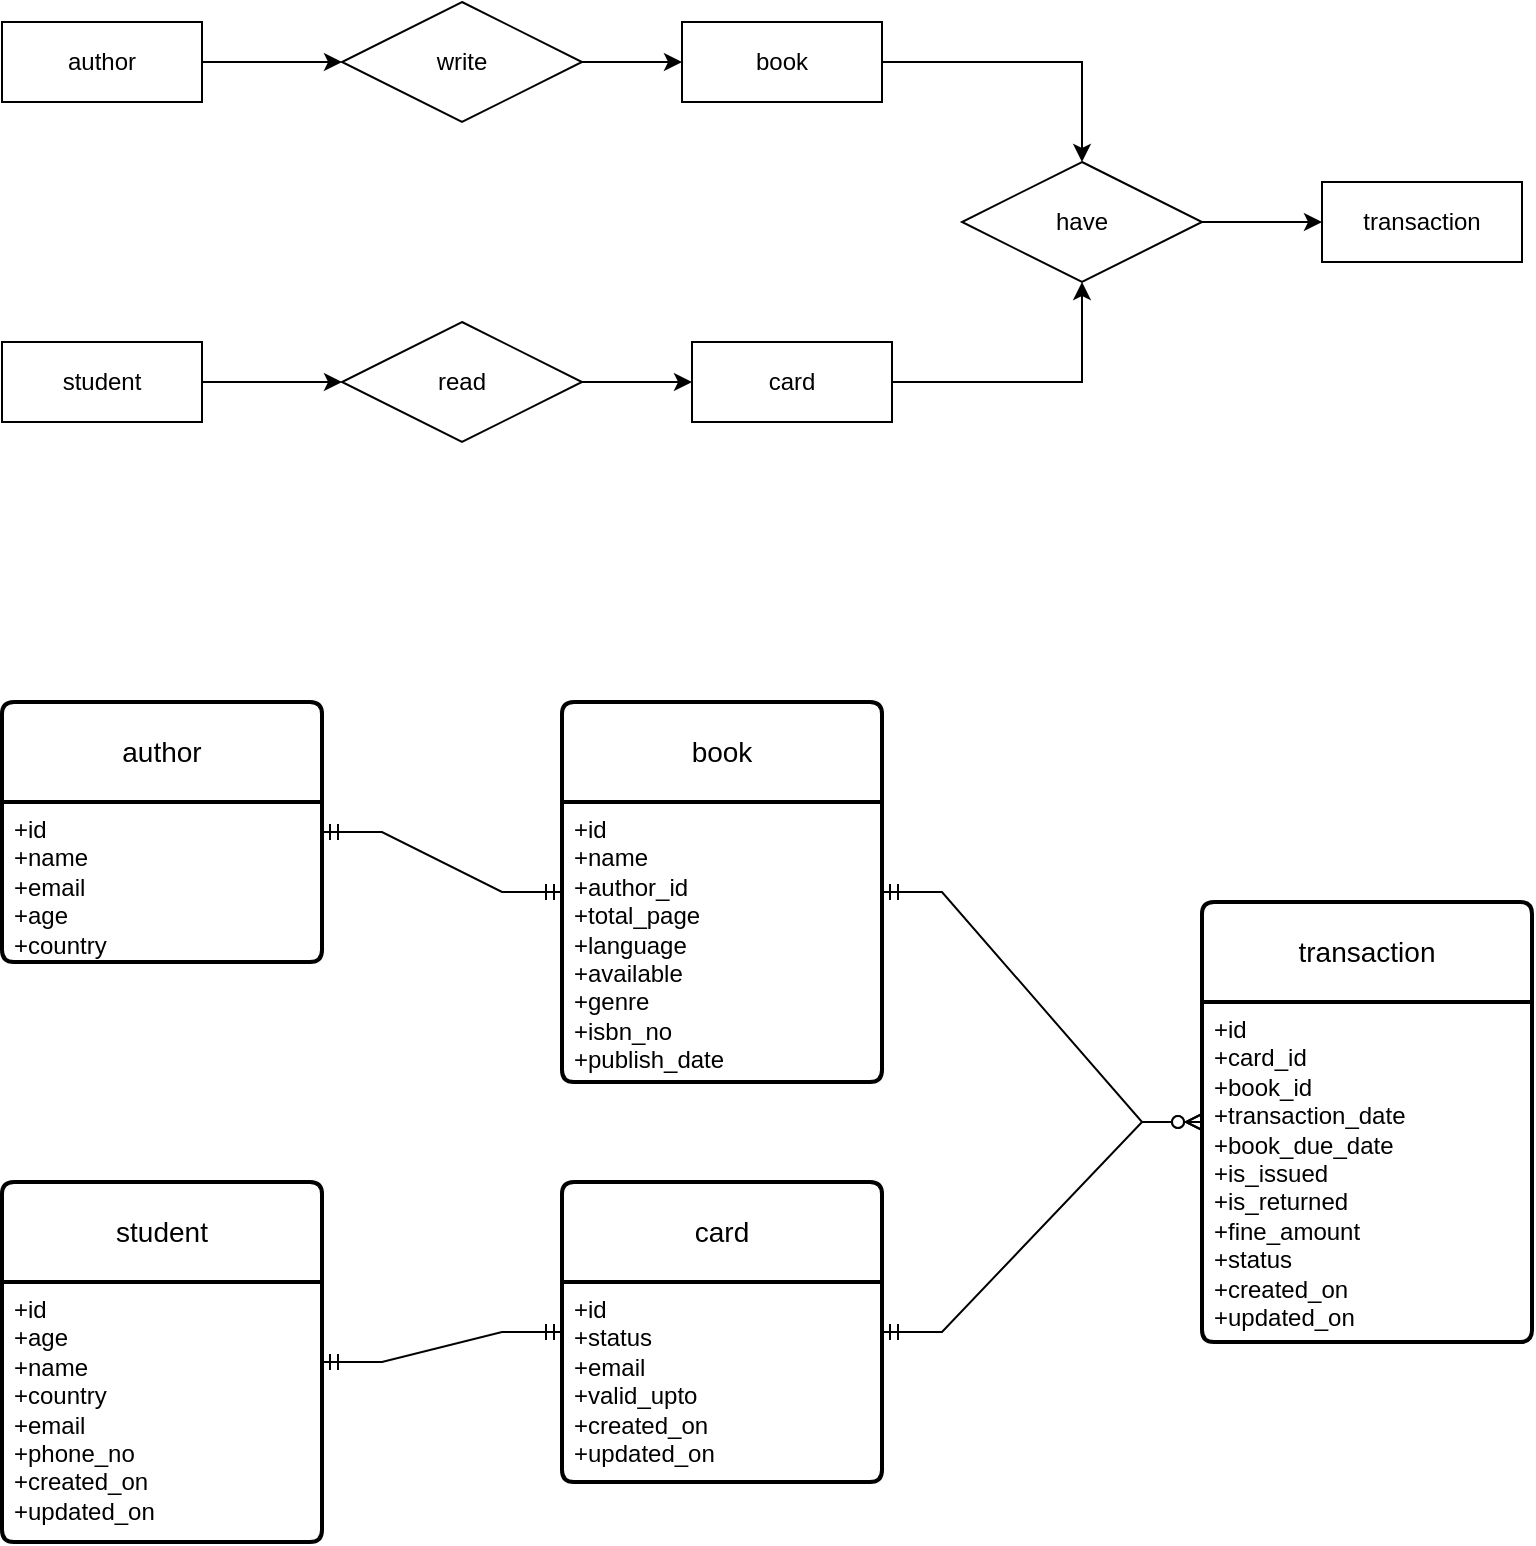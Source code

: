<mxfile version="23.1.8" type="github">
  <diagram id="R2lEEEUBdFMjLlhIrx00" name="Page-1">
    <mxGraphModel dx="1026" dy="567" grid="1" gridSize="10" guides="1" tooltips="1" connect="1" arrows="1" fold="1" page="1" pageScale="1" pageWidth="850" pageHeight="1100" math="0" shadow="0" extFonts="Permanent Marker^https://fonts.googleapis.com/css?family=Permanent+Marker">
      <root>
        <mxCell id="0" />
        <mxCell id="1" parent="0" />
        <mxCell id="ER7DTNkVzD3qKIu9IUFz-31" style="edgeStyle=orthogonalEdgeStyle;rounded=0;orthogonalLoop=1;jettySize=auto;html=1;exitX=1;exitY=0.5;exitDx=0;exitDy=0;entryX=0;entryY=0.5;entryDx=0;entryDy=0;" edge="1" parent="1" source="ER7DTNkVzD3qKIu9IUFz-4" target="ER7DTNkVzD3qKIu9IUFz-28">
          <mxGeometry relative="1" as="geometry" />
        </mxCell>
        <mxCell id="ER7DTNkVzD3qKIu9IUFz-4" value="author" style="whiteSpace=wrap;html=1;align=center;" vertex="1" parent="1">
          <mxGeometry x="80" y="60" width="100" height="40" as="geometry" />
        </mxCell>
        <mxCell id="ER7DTNkVzD3qKIu9IUFz-33" style="edgeStyle=orthogonalEdgeStyle;rounded=0;orthogonalLoop=1;jettySize=auto;html=1;exitX=1;exitY=0.5;exitDx=0;exitDy=0;entryX=0.5;entryY=0;entryDx=0;entryDy=0;" edge="1" parent="1" source="ER7DTNkVzD3qKIu9IUFz-5" target="ER7DTNkVzD3qKIu9IUFz-30">
          <mxGeometry relative="1" as="geometry" />
        </mxCell>
        <mxCell id="ER7DTNkVzD3qKIu9IUFz-5" value="book" style="whiteSpace=wrap;html=1;align=center;" vertex="1" parent="1">
          <mxGeometry x="420" y="60" width="100" height="40" as="geometry" />
        </mxCell>
        <mxCell id="ER7DTNkVzD3qKIu9IUFz-36" style="edgeStyle=orthogonalEdgeStyle;rounded=0;orthogonalLoop=1;jettySize=auto;html=1;exitX=1;exitY=0.5;exitDx=0;exitDy=0;entryX=0;entryY=0.5;entryDx=0;entryDy=0;" edge="1" parent="1" source="ER7DTNkVzD3qKIu9IUFz-6" target="ER7DTNkVzD3qKIu9IUFz-29">
          <mxGeometry relative="1" as="geometry" />
        </mxCell>
        <mxCell id="ER7DTNkVzD3qKIu9IUFz-6" value="student" style="whiteSpace=wrap;html=1;align=center;" vertex="1" parent="1">
          <mxGeometry x="80" y="220" width="100" height="40" as="geometry" />
        </mxCell>
        <mxCell id="ER7DTNkVzD3qKIu9IUFz-35" style="edgeStyle=orthogonalEdgeStyle;rounded=0;orthogonalLoop=1;jettySize=auto;html=1;exitX=1;exitY=0.5;exitDx=0;exitDy=0;entryX=0.5;entryY=1;entryDx=0;entryDy=0;" edge="1" parent="1" source="ER7DTNkVzD3qKIu9IUFz-7" target="ER7DTNkVzD3qKIu9IUFz-30">
          <mxGeometry relative="1" as="geometry" />
        </mxCell>
        <mxCell id="ER7DTNkVzD3qKIu9IUFz-7" value="card" style="whiteSpace=wrap;html=1;align=center;" vertex="1" parent="1">
          <mxGeometry x="425" y="220" width="100" height="40" as="geometry" />
        </mxCell>
        <mxCell id="ER7DTNkVzD3qKIu9IUFz-8" value="transaction" style="whiteSpace=wrap;html=1;align=center;" vertex="1" parent="1">
          <mxGeometry x="740" y="140" width="100" height="40" as="geometry" />
        </mxCell>
        <mxCell id="ER7DTNkVzD3qKIu9IUFz-10" value="" style="edgeStyle=entityRelationEdgeStyle;fontSize=12;html=1;endArrow=ERmandOne;startArrow=ERmandOne;rounded=0;entryX=0;entryY=0.5;entryDx=0;entryDy=0;exitX=1;exitY=0.5;exitDx=0;exitDy=0;" edge="1" parent="1" source="ER7DTNkVzD3qKIu9IUFz-14" target="ER7DTNkVzD3qKIu9IUFz-16">
          <mxGeometry width="100" height="100" relative="1" as="geometry">
            <mxPoint x="240" y="410" as="sourcePoint" />
            <mxPoint x="360" y="410" as="targetPoint" />
          </mxGeometry>
        </mxCell>
        <mxCell id="ER7DTNkVzD3qKIu9IUFz-13" value="" style="edgeStyle=entityRelationEdgeStyle;fontSize=12;html=1;endArrow=ERzeroToMany;startArrow=ERmandOne;rounded=0;exitX=1;exitY=0.5;exitDx=0;exitDy=0;entryX=0;entryY=0.5;entryDx=0;entryDy=0;" edge="1" parent="1" source="ER7DTNkVzD3qKIu9IUFz-20" target="ER7DTNkVzD3qKIu9IUFz-22">
          <mxGeometry width="100" height="100" relative="1" as="geometry">
            <mxPoint x="530" y="580" as="sourcePoint" />
            <mxPoint x="660" y="545" as="targetPoint" />
          </mxGeometry>
        </mxCell>
        <mxCell id="ER7DTNkVzD3qKIu9IUFz-14" value="author" style="swimlane;childLayout=stackLayout;horizontal=1;startSize=50;horizontalStack=0;rounded=1;fontSize=14;fontStyle=0;strokeWidth=2;resizeParent=0;resizeLast=1;shadow=0;dashed=0;align=center;arcSize=4;whiteSpace=wrap;html=1;" vertex="1" parent="1">
          <mxGeometry x="80" y="400" width="160" height="130" as="geometry">
            <mxRectangle x="80" y="400" width="80" height="50" as="alternateBounds" />
          </mxGeometry>
        </mxCell>
        <mxCell id="ER7DTNkVzD3qKIu9IUFz-15" value="+id&lt;br&gt;+name&lt;br&gt;+email&lt;br&gt;+age&lt;br&gt;+country" style="align=left;strokeColor=none;fillColor=none;spacingLeft=4;fontSize=12;verticalAlign=top;resizable=0;rotatable=0;part=1;html=1;" vertex="1" parent="ER7DTNkVzD3qKIu9IUFz-14">
          <mxGeometry y="50" width="160" height="80" as="geometry" />
        </mxCell>
        <mxCell id="ER7DTNkVzD3qKIu9IUFz-16" value="book" style="swimlane;childLayout=stackLayout;horizontal=1;startSize=50;horizontalStack=0;rounded=1;fontSize=14;fontStyle=0;strokeWidth=2;resizeParent=0;resizeLast=1;shadow=0;dashed=0;align=center;arcSize=4;whiteSpace=wrap;html=1;" vertex="1" parent="1">
          <mxGeometry x="360" y="400" width="160" height="190" as="geometry">
            <mxRectangle x="360" y="400" width="70" height="50" as="alternateBounds" />
          </mxGeometry>
        </mxCell>
        <mxCell id="ER7DTNkVzD3qKIu9IUFz-17" value="+id&lt;br&gt;+name&lt;br&gt;+author_id&lt;br&gt;+total_page&lt;br&gt;+language&lt;br&gt;+available&lt;br&gt;+genre&lt;br&gt;+isbn_no&lt;br&gt;+publish_date" style="align=left;strokeColor=none;fillColor=none;spacingLeft=4;fontSize=12;verticalAlign=top;resizable=0;rotatable=0;part=1;html=1;" vertex="1" parent="ER7DTNkVzD3qKIu9IUFz-16">
          <mxGeometry y="50" width="160" height="140" as="geometry" />
        </mxCell>
        <mxCell id="ER7DTNkVzD3qKIu9IUFz-18" value="student" style="swimlane;childLayout=stackLayout;horizontal=1;startSize=50;horizontalStack=0;rounded=1;fontSize=14;fontStyle=0;strokeWidth=2;resizeParent=0;resizeLast=1;shadow=0;dashed=0;align=center;arcSize=4;whiteSpace=wrap;html=1;" vertex="1" parent="1">
          <mxGeometry x="80" y="640" width="160" height="180" as="geometry">
            <mxRectangle x="80" y="640" width="90" height="50" as="alternateBounds" />
          </mxGeometry>
        </mxCell>
        <mxCell id="ER7DTNkVzD3qKIu9IUFz-19" value="+id&lt;br&gt;+age&lt;br&gt;+name&lt;br&gt;+country&lt;br&gt;+email&lt;br&gt;+phone_no&lt;br&gt;+created_on&lt;br&gt;+updated_on" style="align=left;strokeColor=none;fillColor=none;spacingLeft=4;fontSize=12;verticalAlign=top;resizable=0;rotatable=0;part=1;html=1;" vertex="1" parent="ER7DTNkVzD3qKIu9IUFz-18">
          <mxGeometry y="50" width="160" height="130" as="geometry" />
        </mxCell>
        <mxCell id="ER7DTNkVzD3qKIu9IUFz-20" value="card" style="swimlane;childLayout=stackLayout;horizontal=1;startSize=50;horizontalStack=0;rounded=1;fontSize=14;fontStyle=0;strokeWidth=2;resizeParent=0;resizeLast=1;shadow=0;dashed=0;align=center;arcSize=4;whiteSpace=wrap;html=1;" vertex="1" parent="1">
          <mxGeometry x="360" y="640" width="160" height="150" as="geometry">
            <mxRectangle x="360" y="640" width="70" height="50" as="alternateBounds" />
          </mxGeometry>
        </mxCell>
        <mxCell id="ER7DTNkVzD3qKIu9IUFz-21" value="+id&lt;br&gt;+status&lt;br&gt;+email&lt;br&gt;+valid_upto&lt;br&gt;+created_on&lt;br&gt;+updated_on" style="align=left;strokeColor=none;fillColor=none;spacingLeft=4;fontSize=12;verticalAlign=top;resizable=0;rotatable=0;part=1;html=1;" vertex="1" parent="ER7DTNkVzD3qKIu9IUFz-20">
          <mxGeometry y="50" width="160" height="100" as="geometry" />
        </mxCell>
        <mxCell id="ER7DTNkVzD3qKIu9IUFz-22" value="transaction" style="swimlane;childLayout=stackLayout;horizontal=1;startSize=50;horizontalStack=0;rounded=1;fontSize=14;fontStyle=0;strokeWidth=2;resizeParent=0;resizeLast=1;shadow=0;dashed=0;align=center;arcSize=4;whiteSpace=wrap;html=1;" vertex="1" parent="1">
          <mxGeometry x="680" y="500" width="165" height="220" as="geometry">
            <mxRectangle x="680" y="500" width="110" height="50" as="alternateBounds" />
          </mxGeometry>
        </mxCell>
        <mxCell id="ER7DTNkVzD3qKIu9IUFz-23" value="+id&lt;br&gt;+card_id&lt;br&gt;+book_id&lt;br&gt;+transaction_date&lt;br&gt;+book_due_date&lt;br&gt;+is_issued&lt;br&gt;+is_returned&lt;br&gt;+fine_amount&lt;br&gt;+status&lt;br&gt;+created_on&lt;br&gt;+updated_on" style="align=left;strokeColor=none;fillColor=none;spacingLeft=4;fontSize=12;verticalAlign=top;resizable=0;rotatable=0;part=1;html=1;" vertex="1" parent="ER7DTNkVzD3qKIu9IUFz-22">
          <mxGeometry y="50" width="165" height="170" as="geometry" />
        </mxCell>
        <mxCell id="ER7DTNkVzD3qKIu9IUFz-26" value="" style="edgeStyle=entityRelationEdgeStyle;fontSize=12;html=1;endArrow=ERmandOne;startArrow=ERmandOne;rounded=0;exitX=1;exitY=0.5;exitDx=0;exitDy=0;entryX=0;entryY=0.5;entryDx=0;entryDy=0;" edge="1" parent="1" source="ER7DTNkVzD3qKIu9IUFz-18" target="ER7DTNkVzD3qKIu9IUFz-20">
          <mxGeometry width="100" height="100" relative="1" as="geometry">
            <mxPoint x="240" y="714.5" as="sourcePoint" />
            <mxPoint x="360" y="690" as="targetPoint" />
          </mxGeometry>
        </mxCell>
        <mxCell id="ER7DTNkVzD3qKIu9IUFz-27" value="" style="edgeStyle=entityRelationEdgeStyle;fontSize=12;html=1;endArrow=ERzeroToMany;startArrow=ERmandOne;rounded=0;entryX=0;entryY=0.5;entryDx=0;entryDy=0;exitX=1;exitY=0.5;exitDx=0;exitDy=0;" edge="1" parent="1" source="ER7DTNkVzD3qKIu9IUFz-16" target="ER7DTNkVzD3qKIu9IUFz-22">
          <mxGeometry width="100" height="100" relative="1" as="geometry">
            <mxPoint x="520" y="410" as="sourcePoint" />
            <mxPoint x="670" y="490" as="targetPoint" />
          </mxGeometry>
        </mxCell>
        <mxCell id="ER7DTNkVzD3qKIu9IUFz-32" style="edgeStyle=orthogonalEdgeStyle;rounded=0;orthogonalLoop=1;jettySize=auto;html=1;exitX=1;exitY=0.5;exitDx=0;exitDy=0;entryX=0;entryY=0.5;entryDx=0;entryDy=0;" edge="1" parent="1" source="ER7DTNkVzD3qKIu9IUFz-28" target="ER7DTNkVzD3qKIu9IUFz-5">
          <mxGeometry relative="1" as="geometry" />
        </mxCell>
        <mxCell id="ER7DTNkVzD3qKIu9IUFz-28" value="write" style="shape=rhombus;perimeter=rhombusPerimeter;whiteSpace=wrap;html=1;align=center;" vertex="1" parent="1">
          <mxGeometry x="250" y="50" width="120" height="60" as="geometry" />
        </mxCell>
        <mxCell id="ER7DTNkVzD3qKIu9IUFz-37" style="edgeStyle=orthogonalEdgeStyle;rounded=0;orthogonalLoop=1;jettySize=auto;html=1;exitX=1;exitY=0.5;exitDx=0;exitDy=0;entryX=0;entryY=0.5;entryDx=0;entryDy=0;" edge="1" parent="1" source="ER7DTNkVzD3qKIu9IUFz-29" target="ER7DTNkVzD3qKIu9IUFz-7">
          <mxGeometry relative="1" as="geometry" />
        </mxCell>
        <mxCell id="ER7DTNkVzD3qKIu9IUFz-29" value="read" style="shape=rhombus;perimeter=rhombusPerimeter;whiteSpace=wrap;html=1;align=center;" vertex="1" parent="1">
          <mxGeometry x="250" y="210" width="120" height="60" as="geometry" />
        </mxCell>
        <mxCell id="ER7DTNkVzD3qKIu9IUFz-34" style="edgeStyle=orthogonalEdgeStyle;rounded=0;orthogonalLoop=1;jettySize=auto;html=1;exitX=1;exitY=0.5;exitDx=0;exitDy=0;entryX=0;entryY=0.5;entryDx=0;entryDy=0;" edge="1" parent="1" source="ER7DTNkVzD3qKIu9IUFz-30" target="ER7DTNkVzD3qKIu9IUFz-8">
          <mxGeometry relative="1" as="geometry" />
        </mxCell>
        <mxCell id="ER7DTNkVzD3qKIu9IUFz-30" value="have" style="shape=rhombus;perimeter=rhombusPerimeter;whiteSpace=wrap;html=1;align=center;" vertex="1" parent="1">
          <mxGeometry x="560" y="130" width="120" height="60" as="geometry" />
        </mxCell>
      </root>
    </mxGraphModel>
  </diagram>
</mxfile>
